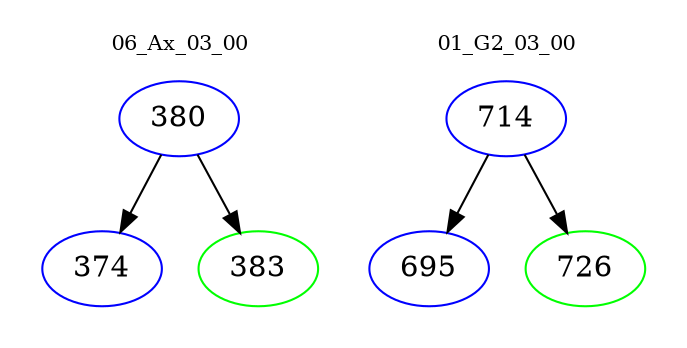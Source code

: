 digraph{
subgraph cluster_0 {
color = white
label = "06_Ax_03_00";
fontsize=10;
T0_380 [label="380", color="blue"]
T0_380 -> T0_374 [color="black"]
T0_374 [label="374", color="blue"]
T0_380 -> T0_383 [color="black"]
T0_383 [label="383", color="green"]
}
subgraph cluster_1 {
color = white
label = "01_G2_03_00";
fontsize=10;
T1_714 [label="714", color="blue"]
T1_714 -> T1_695 [color="black"]
T1_695 [label="695", color="blue"]
T1_714 -> T1_726 [color="black"]
T1_726 [label="726", color="green"]
}
}
